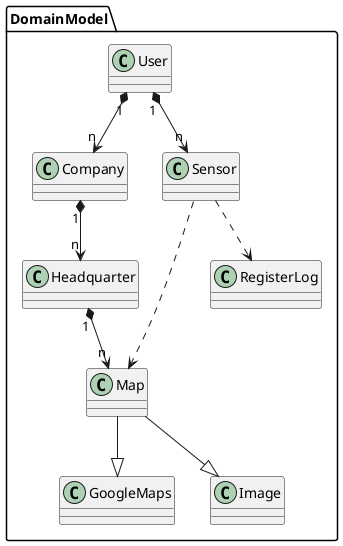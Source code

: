@startuml
'title Domain model
namespace DomainModel{
class User
class Company
class Headquarter
class Map
class GoogleMaps
class Image
class Sensor
class RegisterLog

User "1" *--> "n" Sensor
User "1" *--> "n" Company
Company "1" *--> "n" Headquarter
Headquarter "1" *--> "n" Map
Map -down-|> GoogleMaps
Map -down-|> Image

Sensor ..> Map

Sensor ..> RegisterLog
}
@enduml